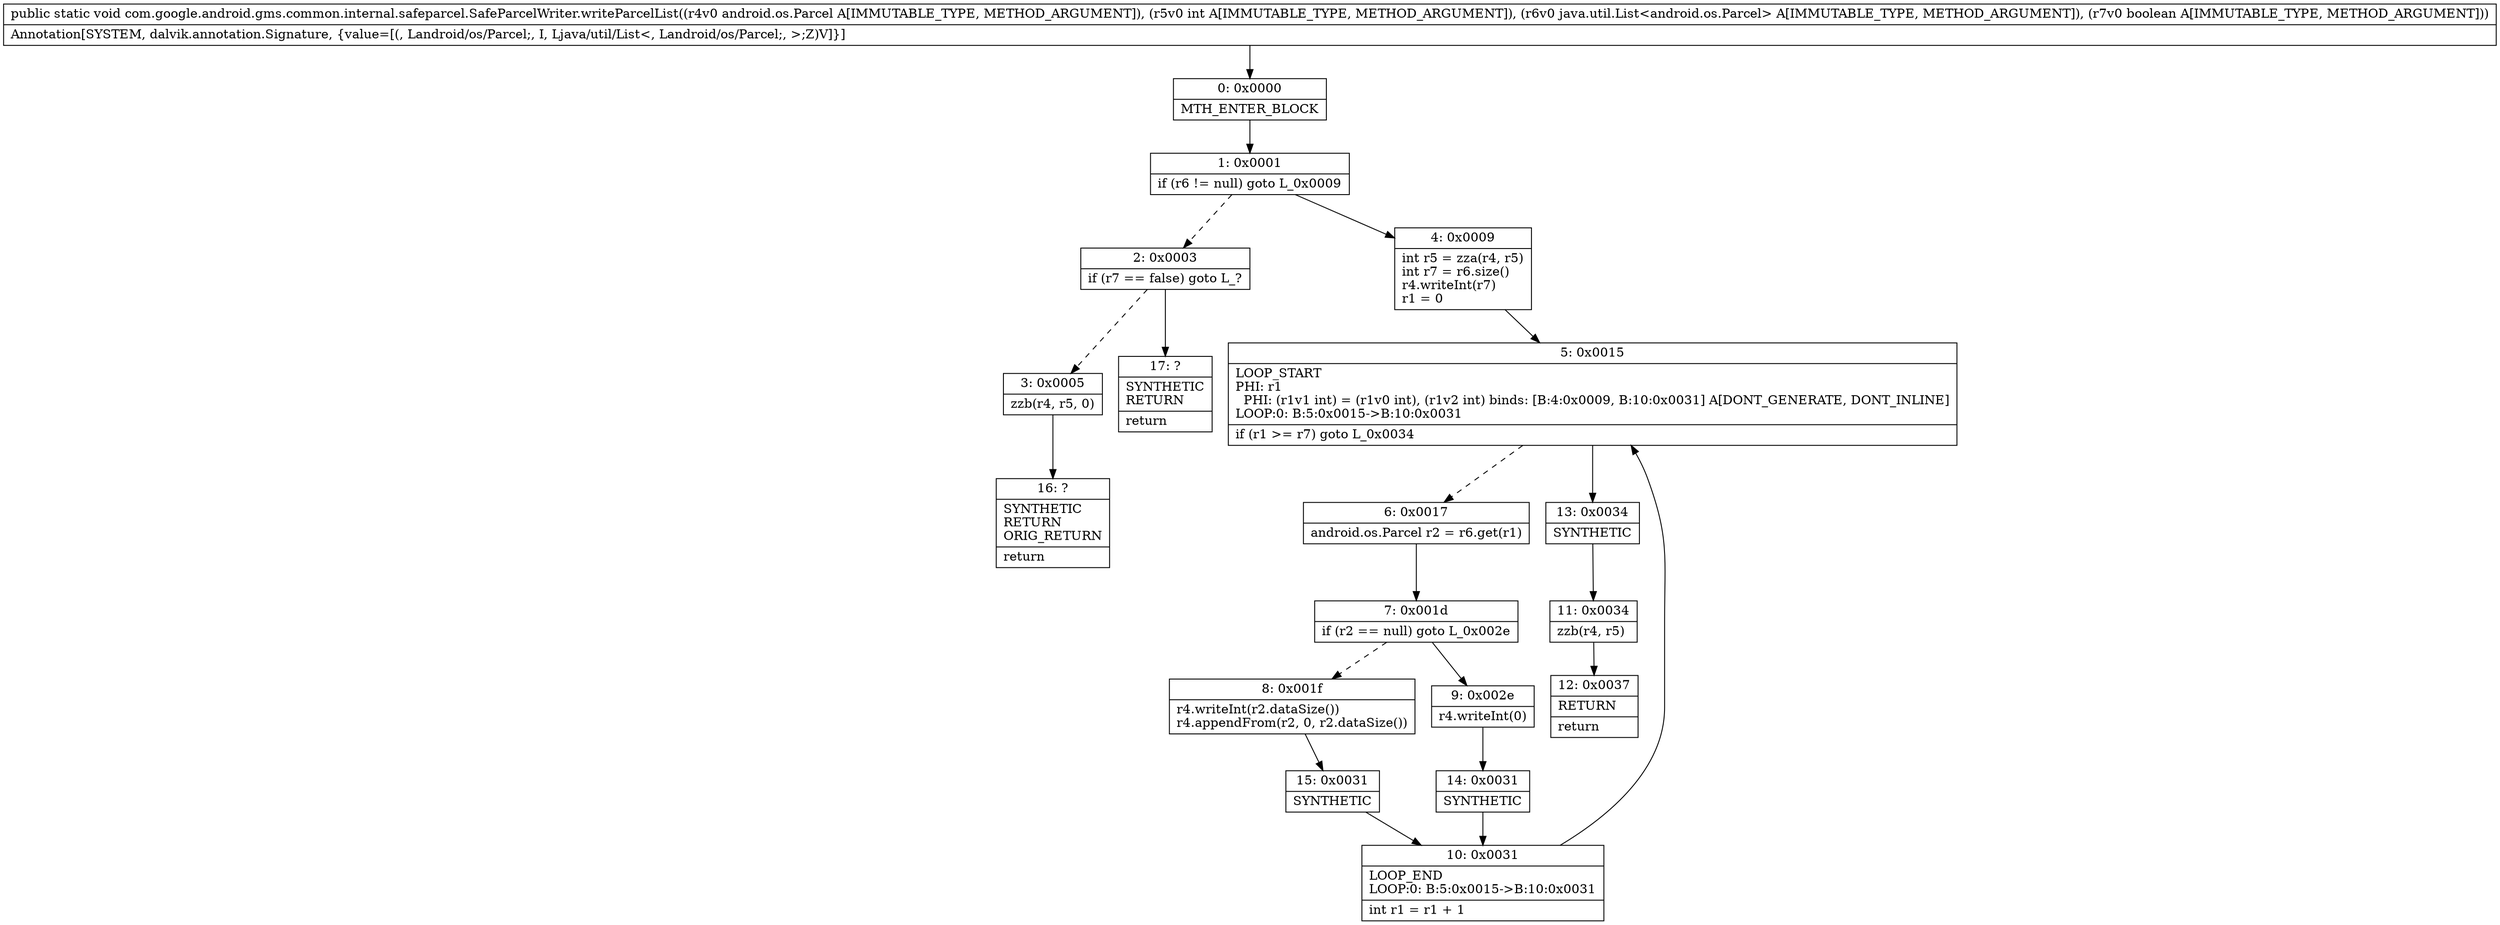 digraph "CFG forcom.google.android.gms.common.internal.safeparcel.SafeParcelWriter.writeParcelList(Landroid\/os\/Parcel;ILjava\/util\/List;Z)V" {
Node_0 [shape=record,label="{0\:\ 0x0000|MTH_ENTER_BLOCK\l}"];
Node_1 [shape=record,label="{1\:\ 0x0001|if (r6 != null) goto L_0x0009\l}"];
Node_2 [shape=record,label="{2\:\ 0x0003|if (r7 == false) goto L_?\l}"];
Node_3 [shape=record,label="{3\:\ 0x0005|zzb(r4, r5, 0)\l}"];
Node_4 [shape=record,label="{4\:\ 0x0009|int r5 = zza(r4, r5)\lint r7 = r6.size()\lr4.writeInt(r7)\lr1 = 0\l}"];
Node_5 [shape=record,label="{5\:\ 0x0015|LOOP_START\lPHI: r1 \l  PHI: (r1v1 int) = (r1v0 int), (r1v2 int) binds: [B:4:0x0009, B:10:0x0031] A[DONT_GENERATE, DONT_INLINE]\lLOOP:0: B:5:0x0015\-\>B:10:0x0031\l|if (r1 \>= r7) goto L_0x0034\l}"];
Node_6 [shape=record,label="{6\:\ 0x0017|android.os.Parcel r2 = r6.get(r1)\l}"];
Node_7 [shape=record,label="{7\:\ 0x001d|if (r2 == null) goto L_0x002e\l}"];
Node_8 [shape=record,label="{8\:\ 0x001f|r4.writeInt(r2.dataSize())\lr4.appendFrom(r2, 0, r2.dataSize())\l}"];
Node_9 [shape=record,label="{9\:\ 0x002e|r4.writeInt(0)\l}"];
Node_10 [shape=record,label="{10\:\ 0x0031|LOOP_END\lLOOP:0: B:5:0x0015\-\>B:10:0x0031\l|int r1 = r1 + 1\l}"];
Node_11 [shape=record,label="{11\:\ 0x0034|zzb(r4, r5)\l}"];
Node_12 [shape=record,label="{12\:\ 0x0037|RETURN\l|return\l}"];
Node_13 [shape=record,label="{13\:\ 0x0034|SYNTHETIC\l}"];
Node_14 [shape=record,label="{14\:\ 0x0031|SYNTHETIC\l}"];
Node_15 [shape=record,label="{15\:\ 0x0031|SYNTHETIC\l}"];
Node_16 [shape=record,label="{16\:\ ?|SYNTHETIC\lRETURN\lORIG_RETURN\l|return\l}"];
Node_17 [shape=record,label="{17\:\ ?|SYNTHETIC\lRETURN\l|return\l}"];
MethodNode[shape=record,label="{public static void com.google.android.gms.common.internal.safeparcel.SafeParcelWriter.writeParcelList((r4v0 android.os.Parcel A[IMMUTABLE_TYPE, METHOD_ARGUMENT]), (r5v0 int A[IMMUTABLE_TYPE, METHOD_ARGUMENT]), (r6v0 java.util.List\<android.os.Parcel\> A[IMMUTABLE_TYPE, METHOD_ARGUMENT]), (r7v0 boolean A[IMMUTABLE_TYPE, METHOD_ARGUMENT]))  | Annotation[SYSTEM, dalvik.annotation.Signature, \{value=[(, Landroid\/os\/Parcel;, I, Ljava\/util\/List\<, Landroid\/os\/Parcel;, \>;Z)V]\}]\l}"];
MethodNode -> Node_0;
Node_0 -> Node_1;
Node_1 -> Node_2[style=dashed];
Node_1 -> Node_4;
Node_2 -> Node_3[style=dashed];
Node_2 -> Node_17;
Node_3 -> Node_16;
Node_4 -> Node_5;
Node_5 -> Node_6[style=dashed];
Node_5 -> Node_13;
Node_6 -> Node_7;
Node_7 -> Node_8[style=dashed];
Node_7 -> Node_9;
Node_8 -> Node_15;
Node_9 -> Node_14;
Node_10 -> Node_5;
Node_11 -> Node_12;
Node_13 -> Node_11;
Node_14 -> Node_10;
Node_15 -> Node_10;
}

